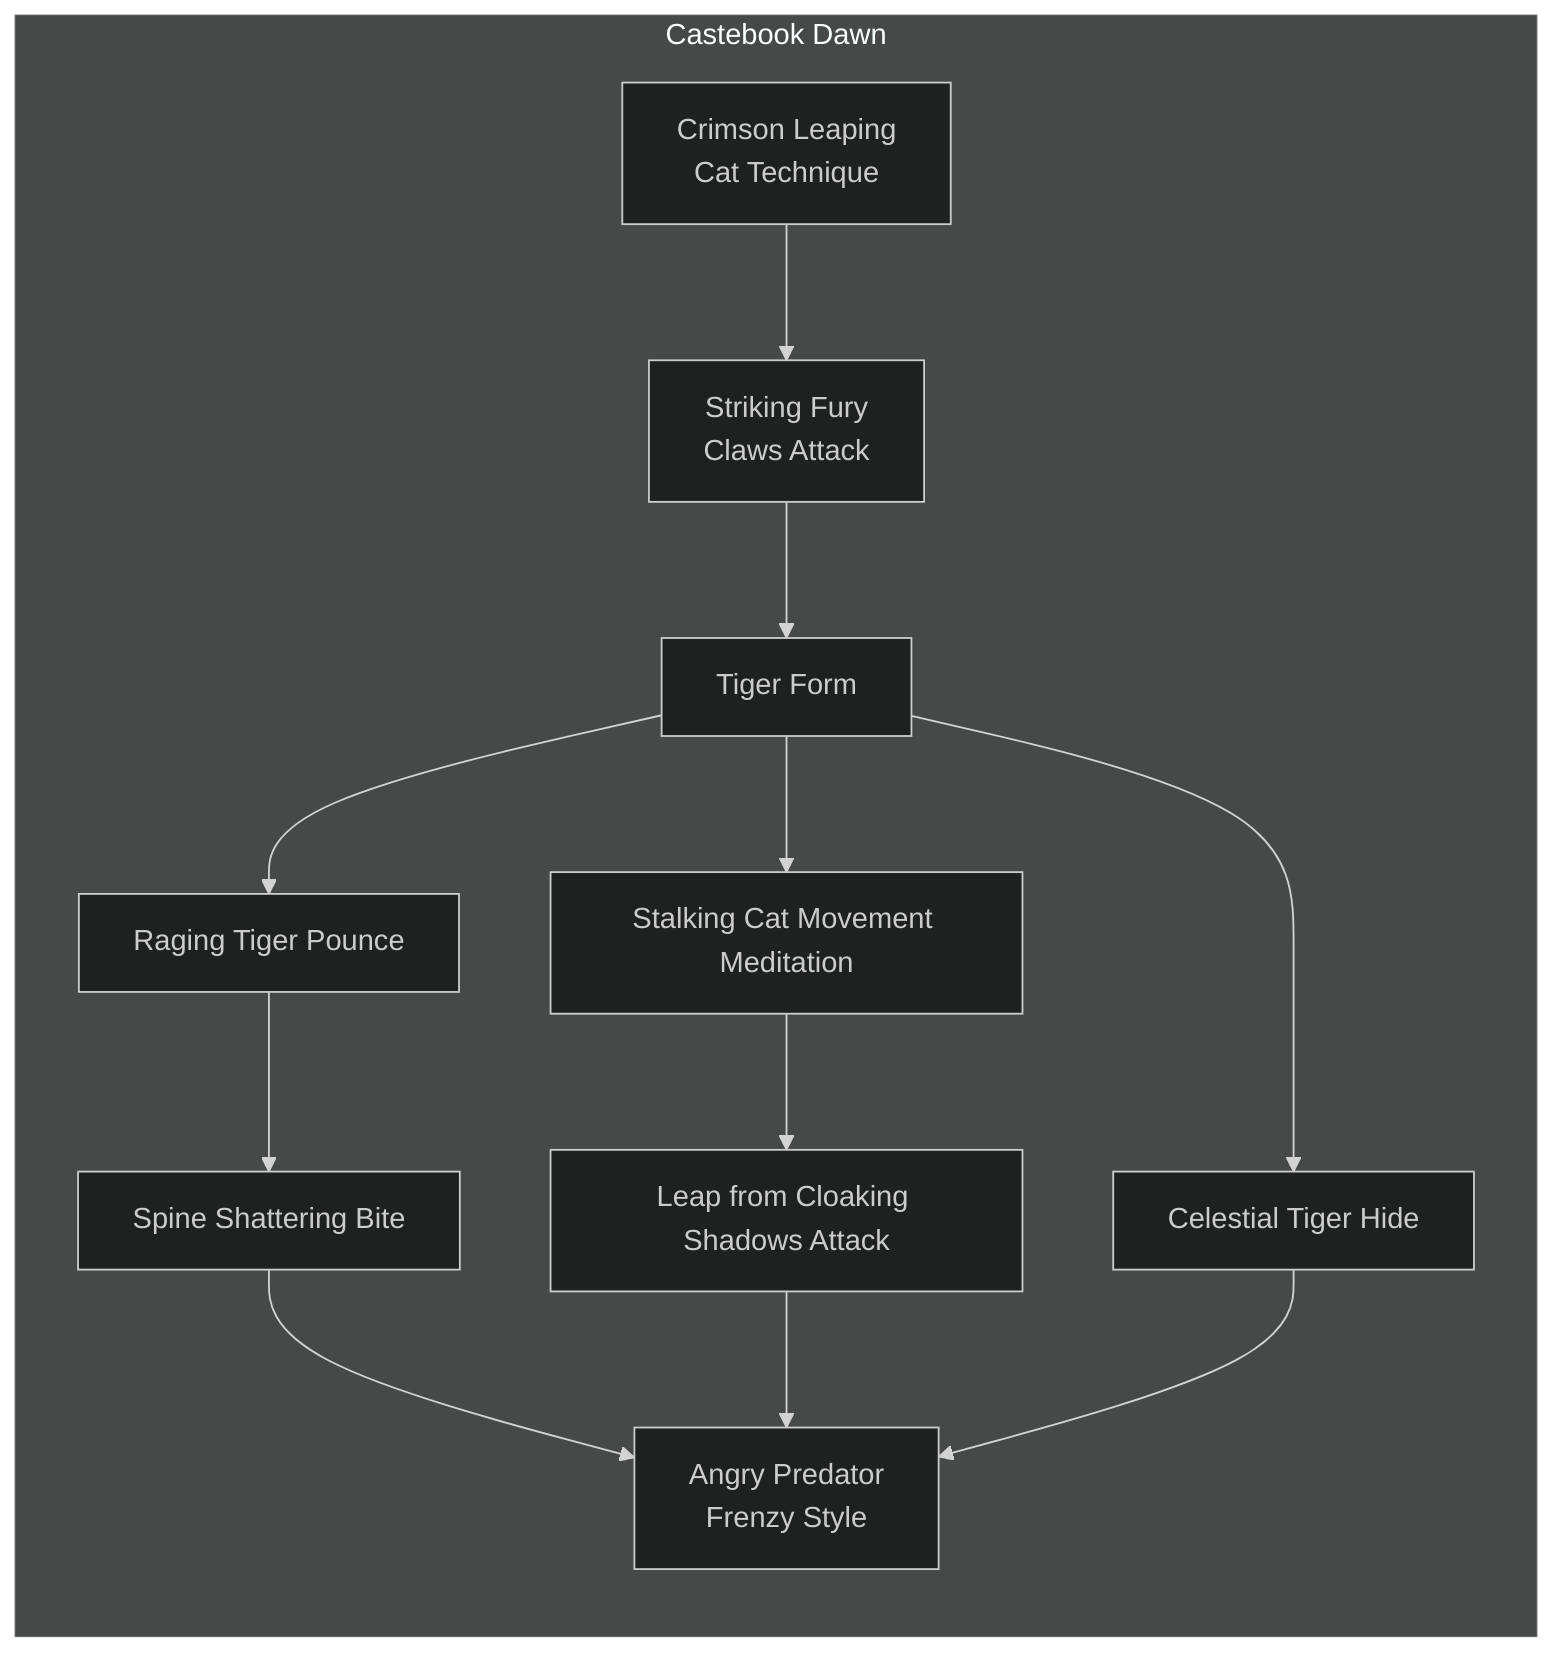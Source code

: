 ---
config:
  theme: dark
---
flowchart TD

    subgraph "Castebook Dawn"
        direction TB
        crimson_leaping_cat_technique[Crimson Leaping<br>Cat Technique]
        click crimson_leaping_cat_technique callback "
            Crimson Leaping Cat Technique<br>
            <br>
            Cost: 3 motes<br>
            Duration: One turn<br>
            Type: Supplemental<br>
            Minimum Martial Arts: 2<br>
            Minimum Essence: 2<br>
            Prerequisite Charms: None<br>
            <br>
            The character charges her form with Essence, moving
            with the speed and agility of a leaping tiger. During the turn
            when this Charm is activated, the character adds her Martial
            Arts score to her Dexterity for purposes of determining how
            fast she can sprint, run or jump in a single turn.
        "

        striking_fury_claws_attack[Striking Fury<br>Claws Attack]
        click striking_fury_claws_attack callback "
            Striking Fury Claws Attack<br>
            <br>
            Cost: 2 motes<br>
            Duration: Instant<br>
            Type: Supplemental<br>
            Minimum Martial Arts: 3<br>
            Minimum Essence: 2<br>
            Prerequisite Charms: Crimson Leaping Cat Technique<br>
            <br>
            The character charges her anima with Essence, which in
            turn infuses her hands with the power ofa tiger's deadly claws. Her
            blows do lethal damage even if she is not wearing tiger claws. Ifshe
            is using tiger claws, she may add a number of damage dice equal
            to her Permanent Essence score to her raw damage for the attack.
        "

        tiger_form[Tiger Form]
        click tiger_form callback "
            Tiger Form<br>
            <br>
            Cost: 6 motes<br>
            Duration: One scene<br>
            Type: Simple<br>
            Minimum Martial Arts: 4<br>
            Minimum Essence: 2<br>
            Prerequisite Charms: Striking Fury Claws Attack<br>
            <br>
            The character adopts the attitude and stance of a raging
            tiger — crouching, ready to spring on its prey. While using the
            Tiger Form, he adds his Martial Arts score to his damage when
            making Martial Arts attacks and adds his Permanent Essence
            to his bashing and lethal soak totals. The damage bonus applies
            only if the character is attacking barehanded or wearing tiger
            claws. Also, the character's Martial Arts attacks automatically
            do lethal damage even if he is not wearing tiger claws, and the
            character suffers no penalties for fighting while prone. This
            Charm is incompatible with armor. Characters cannot use
            more than one martial arts form-type Charm at a time.
            "

        raging_tiger_pounce[Raging Tiger Pounce]
        click raging_tiger_pounce callback "
            Raging Tiger Pounce<br>
            <br>
            Cost: 2 motes
            Duration: One turn
            Type: Supplementary
            Minimum Martial Arts: 4
            Minimum Essence: 2
            Prerequisite Charms: Tiger Form
            The character can use her Essence to guide her attacks
            in imitation of a tiger leaping on its prey. If her attack strikes
            her opponent, she automatically knocks that opponent
            down. Only Charms like Immaculate Balance or other
            similar magical effects that maintain the target character's
            balance can prevent the victim from falling.
            "
        spine_shattering_bite[Spine Shattering Bite]
        click spine_shattering_bite callback "
            Spine Shattering Bite<br>
            <br>
            Cost: 3 mote + 1 mote per die<br>
            Duration: Instant<br>
            Type: Simple<br>
            Minimum Martial Arts: 4<br>
            Minimum Essence: 3<br>
            Prerequisite Charms: Raging Tiger Pounce<br>
            <br>
            The character can infuse his hands with Essence, hardening
            them to the degree that they cause massive and deadly
            wounds. The character's hands do base damage of 4L. if he
            attacks unarmed, or add 4 to his base damage if he is attacking
            with tiger claws. For each additional mote of Essence spent
            on this Charm, the character may add one die to a single
            attack, up to a limit of double the character's regular Dexter-
            ity + Melee dice pool. The attacker's hands leave deep
            furrows in the target; they can even claw through wooden or
            iron-bound doors and deeply score stone in a single blow.
            "

        stalking_cat_movement_meditation[Stalking Cat Movement Meditation]
        click stalking_cat_movement_meditation callback "
            Stalking Cat Movement Meditation<br>
            <br>
            Cost: 3 motes + 1 mote per die<br>
            Duration: One scene<br>
            Type: Simple<br>
            Minimum Martial Arts: 5<br>
            Minimum Essence: 2<br>
            Prerequisite Charms: Tiger Form<br>
            <br>
            Like the tiger, the Exalted can stealthily stalk her prey.
            Whenever she sneaks up on an opponent, the character may
            add one die to all Stealth and Awareness rolls involved in the
            ambush for every two motes of Essence spent activating this
            Charm. The effects persist until the character ambushes her
            target or she is detected. The character cannot spend more
            motes to increase her dice pool than she has points of
            Permanent Essence. This Charm only works when a character
            is actually sneaking up on an opponent; no bonuses are
            gained if the character is attempting to sneak away from
            danger or for any other purpose (for example, stealing
            something or scouting enemy positions).
            "

        leap_from_cloaking_shadows_attack[Leap from Cloaking Shadows Attack]
        click leap_from_cloaking_shadows_attack callback "
            Leap from Cloaking Shadows Attack<br>
            <br>
            Cost: 5 motes<br>
            Duration: Instant<br>
            Type: Supplemental<br>
            Minimum Martial Arts: 5<br>
            Minimum Essence: 3<br>
            Prerequisite Charms: Stalking Cat Movement Meditation<br>
            <br>
            The Exalted can spring from cover with the deadly force
            of a tiger leaping onto the back of an unsuspecting gazelle.
            When attacking a target unaware of the Exalted character's
            presence, the target's lethal or bashing soak score is halved
            before the raw damage of the attack is applied. If the target
            knows the attacker's location, or is aware of an impending
            attack, this Charm does not function. A target's successful use
            of the Surprise Anticipation Method (see Exalted, p. 197)
            completely negates the effects of this Charm.
            "

        celestial_tiger_hide[Celestial Tiger Hide]
        click celestial_tiger_hide callback "
            Celestial Tiger Hide<br>
            <br>
            Cost: 5 motes, 1 Willpower<br>
            Duration: One scene<br>
            Type: Simple<br>
            Minimum Martial Arts: 5<br>
            Minimum Essence: 2<br>
            Prerequisite Charms: Tiger Form<br>
            <br>
            Infusing her skin with the toughness of a tiger's hide,
            the character strengthens it against all forms of damage.
            The character may add her Martial Arts score to all bashing
            and lethal soak rolls for the duration of the scene. This
            Charm is incompatible with armor and has no effect on
            aggravated damage.
            "

        angry_predator_frenzy_style[Angry Predator<br>Frenzy Style]
        click angry_predator_frenzy_style callback "
            Angry Predator Frenzy Style<br>
            <br>
            Cost: 7 motes, 1 Willpower<br>
            Duration: One scene<br>
            Type: Extra Action<br>
            Minimum Martial Arts: 5<br>
            Minimum Essence: 4<br>
            Prerequisite Charms: Spine Shattering Bite, Leap From<br>
            <br>
            Cloaking Shadows Attack, Celestial Tiger Hide
            Burning with the passion of an enraged tiger, the character
            can lash out in a rain of deadly blows. A character using this
            Charm may make two attacks every turn, so longas she uses her
            Martial Arts ability. In addition, whenever she is successfully
            attacked, the character may immediately (before damage is
            determined) make a Martial Arts counterattack with a dice
            pool equal to her Martial Arts ability plus the attacker's extra
            successes from his attack. The damage from the opponent's
            attack and his own counterstrike are applied simultaneously.
            This Charm cannot be used to retaliate against any other
            counterattack Charm. Each blow does lethal damage even if
            the attacking character is not wearing tiger claws. If desired, a
            full parry or full dodge can be substituted for one or both of the
            character's two normal actions. However, the character can-
            not split any of these dice pools to obtain further multiple
            actions. This Charm is incompatible with armor. A character
            using Angry Predator Frenzy Style cannot use any other Extra
            Actions-type Charms while this Charm is active.
            "

    end

    crimson_leaping_cat_technique --> striking_fury_claws_attack
    striking_fury_claws_attack --> tiger_form
    tiger_form --> raging_tiger_pounce
    raging_tiger_pounce --> spine_shattering_bite
    tiger_form --> stalking_cat_movement_meditation
    stalking_cat_movement_meditation --> leap_from_cloaking_shadows_attack
    tiger_form --> celestial_tiger_hide
    spine_shattering_bite --> angry_predator_frenzy_style
    leap_from_cloaking_shadows_attack --> angry_predator_frenzy_style
    celestial_tiger_hide --> angry_predator_frenzy_style